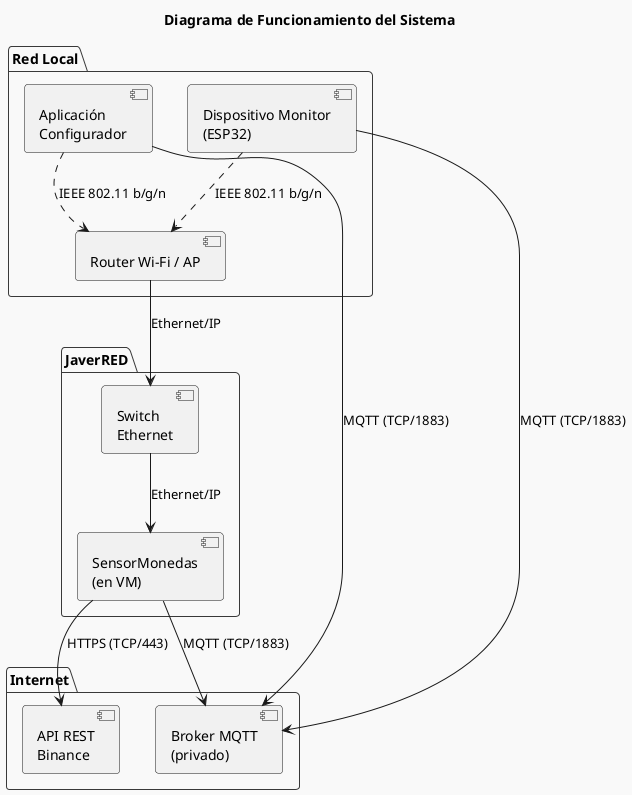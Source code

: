 @startuml Diagrama_Funcionamiento
title Diagrama de Funcionamiento del Sistema

!theme mars

' === Layout vertical ===
top to bottom direction

' --- Red Local ---
package "Red Local" {
  component "Aplicación\nConfigurador"       as Config
  component "Dispositivo Monitor\n(ESP32)"   as Monitor
  component "Router Wi-Fi / AP"              as Router
}

' --- JaverRED ---
package "JaverRED" {
  component "Switch\nEthernet"               as Switch
  component "SensorMonedas\n(en VM)"         as Sensor
}

' --- Internet ---
package "Internet" {
  component "Broker MQTT\n(privado)"         as Broker
  component "API REST\nBinance"              as Binance
}

' === Conexiones inalámbricas ===
Config ..> Router : IEEE 802.11 b/g/n  
Monitor ..> Router : IEEE 802.11 b/g/n  

' === Backbone Ethernet ===
Router --> Switch : Ethernet/IP  
Switch --> Sensor : Ethernet/IP  

' === Flujo MQTT ===
Config  --> Broker : MQTT (TCP/1883)  
Monitor --> Broker : MQTT (TCP/1883)  
Sensor  --> Broker : MQTT (TCP/1883)  

' === Llamada a API externa ===
Sensor --> Binance : HTTPS (TCP/443)

@enduml

